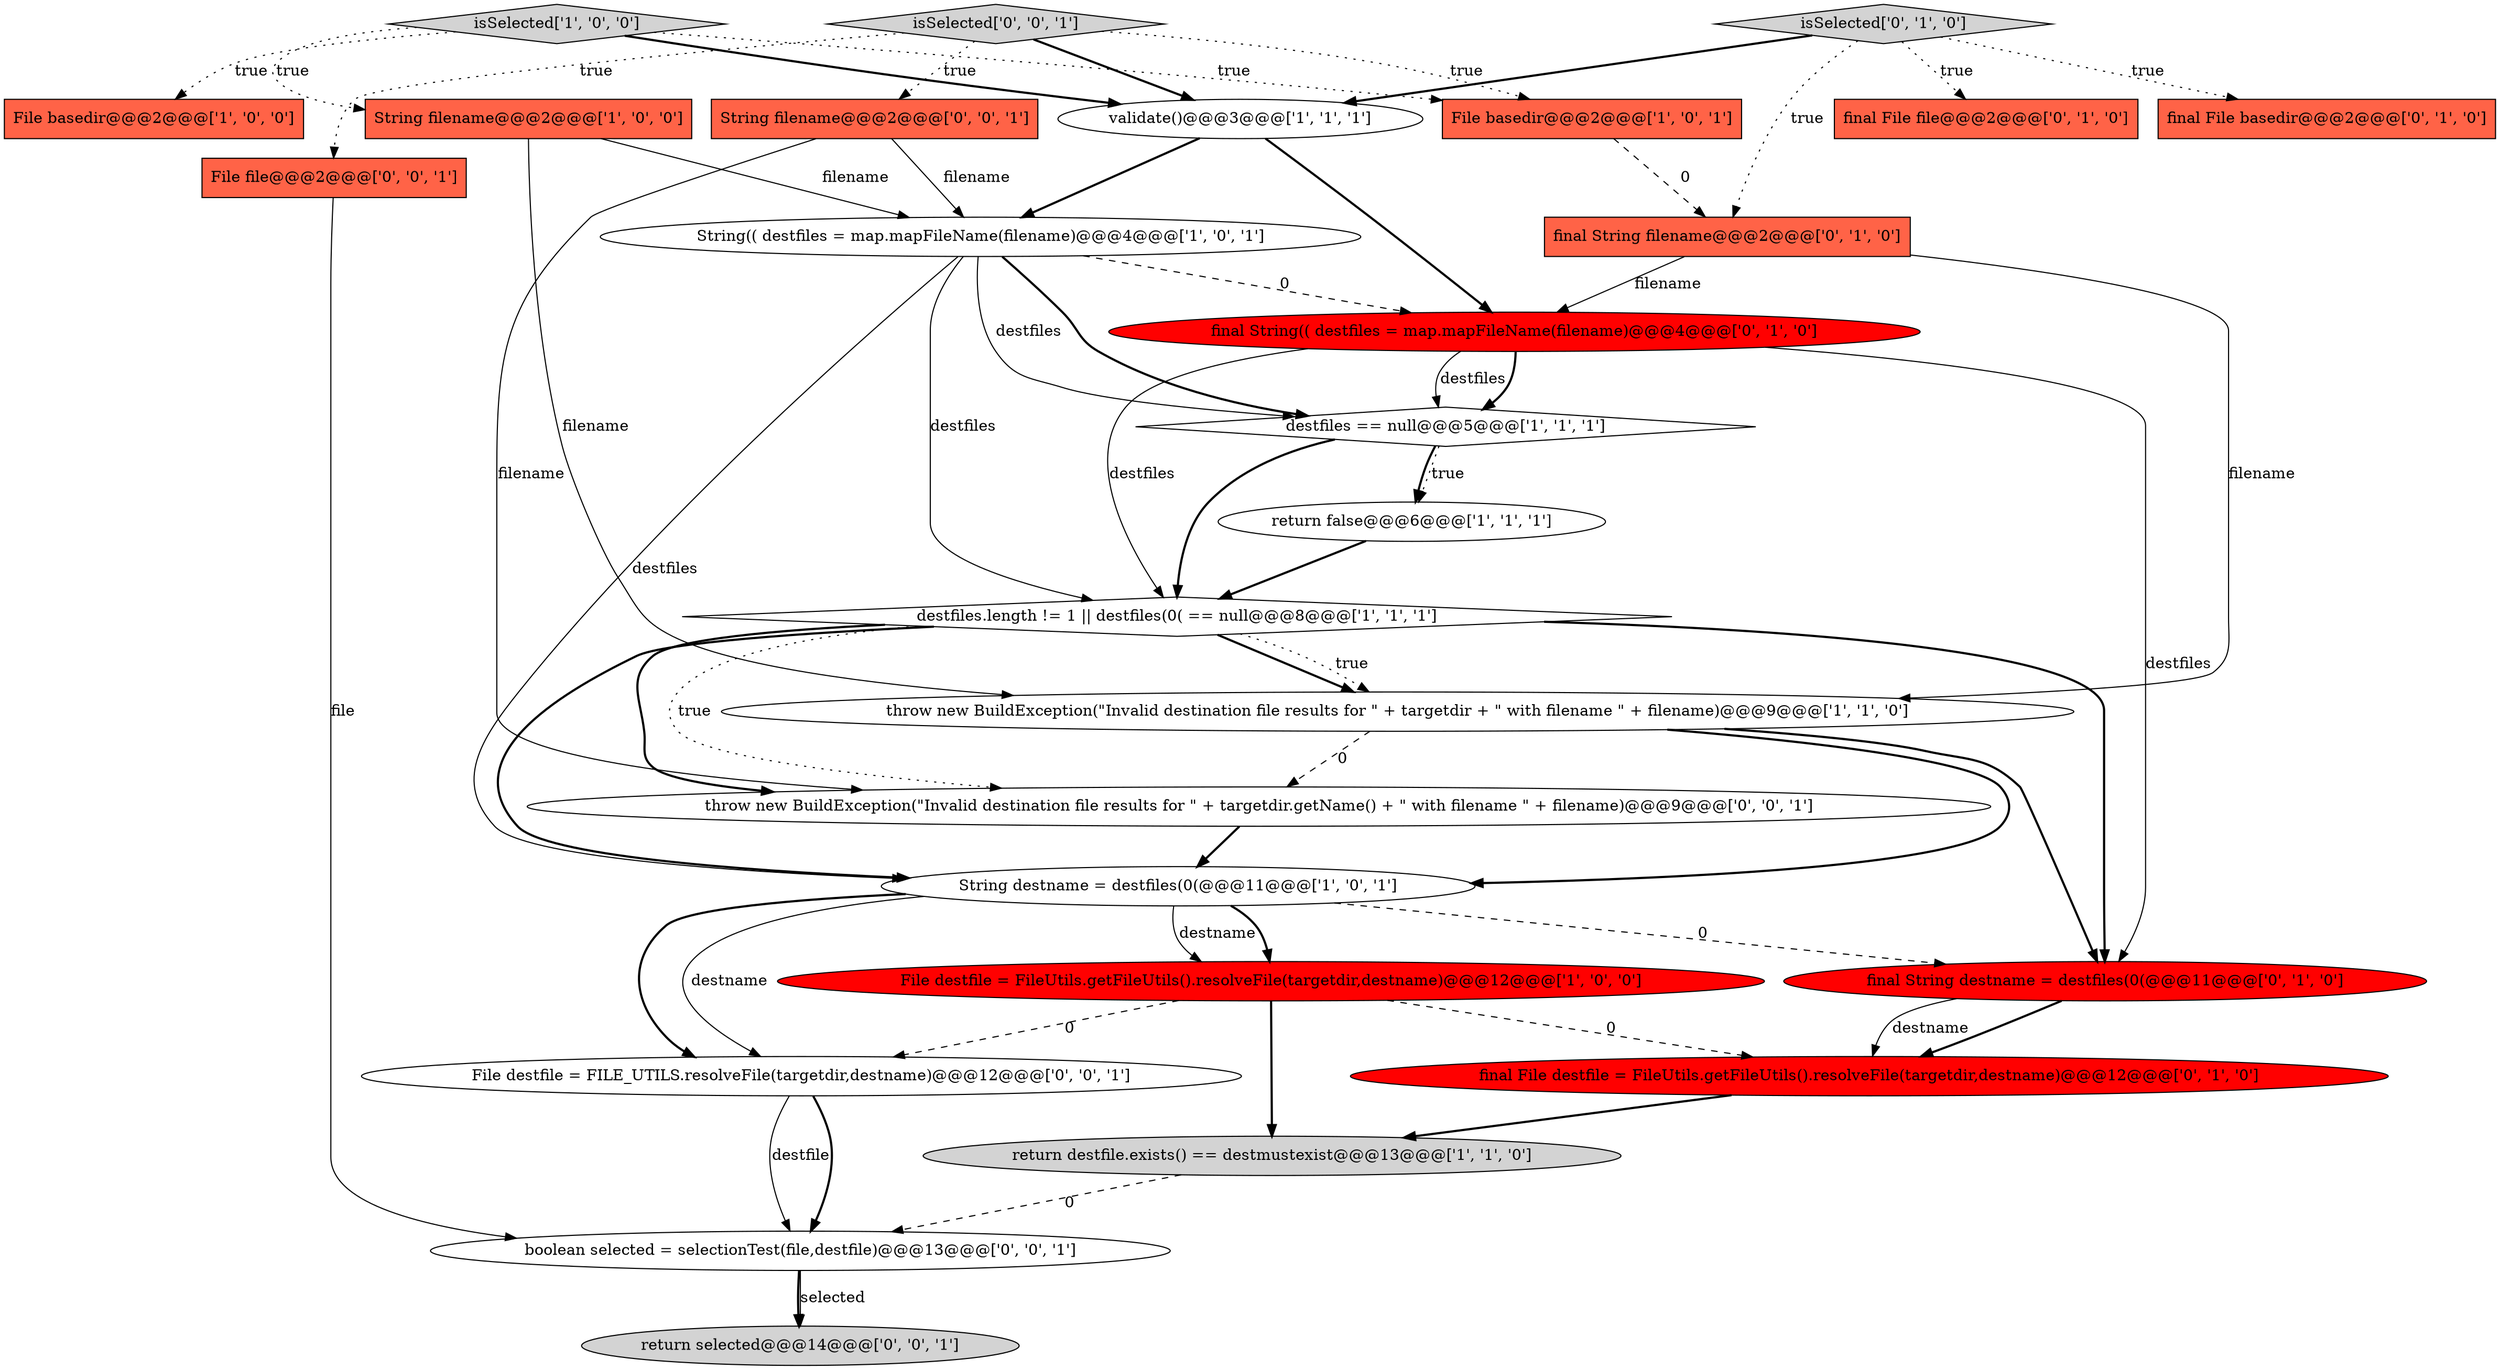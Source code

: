 digraph {
10 [style = filled, label = "return destfile.exists() == destmustexist@@@13@@@['1', '1', '0']", fillcolor = lightgray, shape = ellipse image = "AAA0AAABBB1BBB"];
18 [style = filled, label = "final File file@@@2@@@['0', '1', '0']", fillcolor = tomato, shape = box image = "AAA0AAABBB2BBB"];
20 [style = filled, label = "boolean selected = selectionTest(file,destfile)@@@13@@@['0', '0', '1']", fillcolor = white, shape = ellipse image = "AAA0AAABBB3BBB"];
1 [style = filled, label = "isSelected['1', '0', '0']", fillcolor = lightgray, shape = diamond image = "AAA0AAABBB1BBB"];
12 [style = filled, label = "File basedir@@@2@@@['1', '0', '1']", fillcolor = tomato, shape = box image = "AAA0AAABBB1BBB"];
16 [style = filled, label = "final File destfile = FileUtils.getFileUtils().resolveFile(targetdir,destname)@@@12@@@['0', '1', '0']", fillcolor = red, shape = ellipse image = "AAA1AAABBB2BBB"];
13 [style = filled, label = "final File basedir@@@2@@@['0', '1', '0']", fillcolor = tomato, shape = box image = "AAA0AAABBB2BBB"];
23 [style = filled, label = "throw new BuildException(\"Invalid destination file results for \" + targetdir.getName() + \" with filename \" + filename)@@@9@@@['0', '0', '1']", fillcolor = white, shape = ellipse image = "AAA0AAABBB3BBB"];
24 [style = filled, label = "File file@@@2@@@['0', '0', '1']", fillcolor = tomato, shape = box image = "AAA0AAABBB3BBB"];
2 [style = filled, label = "throw new BuildException(\"Invalid destination file results for \" + targetdir + \" with filename \" + filename)@@@9@@@['1', '1', '0']", fillcolor = white, shape = ellipse image = "AAA0AAABBB1BBB"];
25 [style = filled, label = "isSelected['0', '0', '1']", fillcolor = lightgray, shape = diamond image = "AAA0AAABBB3BBB"];
3 [style = filled, label = "destfiles.length != 1 || destfiles(0( == null@@@8@@@['1', '1', '1']", fillcolor = white, shape = diamond image = "AAA0AAABBB1BBB"];
19 [style = filled, label = "final String filename@@@2@@@['0', '1', '0']", fillcolor = tomato, shape = box image = "AAA1AAABBB2BBB"];
5 [style = filled, label = "String filename@@@2@@@['1', '0', '0']", fillcolor = tomato, shape = box image = "AAA0AAABBB1BBB"];
9 [style = filled, label = "File destfile = FileUtils.getFileUtils().resolveFile(targetdir,destname)@@@12@@@['1', '0', '0']", fillcolor = red, shape = ellipse image = "AAA1AAABBB1BBB"];
21 [style = filled, label = "String filename@@@2@@@['0', '0', '1']", fillcolor = tomato, shape = box image = "AAA0AAABBB3BBB"];
4 [style = filled, label = "return false@@@6@@@['1', '1', '1']", fillcolor = white, shape = ellipse image = "AAA0AAABBB1BBB"];
14 [style = filled, label = "final String destname = destfiles(0(@@@11@@@['0', '1', '0']", fillcolor = red, shape = ellipse image = "AAA1AAABBB2BBB"];
11 [style = filled, label = "validate()@@@3@@@['1', '1', '1']", fillcolor = white, shape = ellipse image = "AAA0AAABBB1BBB"];
8 [style = filled, label = "destfiles == null@@@5@@@['1', '1', '1']", fillcolor = white, shape = diamond image = "AAA0AAABBB1BBB"];
6 [style = filled, label = "String destname = destfiles(0(@@@11@@@['1', '0', '1']", fillcolor = white, shape = ellipse image = "AAA0AAABBB1BBB"];
17 [style = filled, label = "isSelected['0', '1', '0']", fillcolor = lightgray, shape = diamond image = "AAA0AAABBB2BBB"];
22 [style = filled, label = "return selected@@@14@@@['0', '0', '1']", fillcolor = lightgray, shape = ellipse image = "AAA0AAABBB3BBB"];
26 [style = filled, label = "File destfile = FILE_UTILS.resolveFile(targetdir,destname)@@@12@@@['0', '0', '1']", fillcolor = white, shape = ellipse image = "AAA0AAABBB3BBB"];
0 [style = filled, label = "File basedir@@@2@@@['1', '0', '0']", fillcolor = tomato, shape = box image = "AAA0AAABBB1BBB"];
7 [style = filled, label = "String(( destfiles = map.mapFileName(filename)@@@4@@@['1', '0', '1']", fillcolor = white, shape = ellipse image = "AAA0AAABBB1BBB"];
15 [style = filled, label = "final String(( destfiles = map.mapFileName(filename)@@@4@@@['0', '1', '0']", fillcolor = red, shape = ellipse image = "AAA1AAABBB2BBB"];
2->23 [style = dashed, label="0"];
14->16 [style = bold, label=""];
15->3 [style = solid, label="destfiles"];
4->3 [style = bold, label=""];
9->16 [style = dashed, label="0"];
6->26 [style = bold, label=""];
25->21 [style = dotted, label="true"];
21->7 [style = solid, label="filename"];
17->18 [style = dotted, label="true"];
16->10 [style = bold, label=""];
6->9 [style = solid, label="destname"];
2->6 [style = bold, label=""];
19->2 [style = solid, label="filename"];
5->2 [style = solid, label="filename"];
3->14 [style = bold, label=""];
8->3 [style = bold, label=""];
7->8 [style = solid, label="destfiles"];
3->6 [style = bold, label=""];
25->12 [style = dotted, label="true"];
25->24 [style = dotted, label="true"];
9->10 [style = bold, label=""];
6->14 [style = dashed, label="0"];
7->8 [style = bold, label=""];
6->26 [style = solid, label="destname"];
15->14 [style = solid, label="destfiles"];
15->8 [style = solid, label="destfiles"];
8->4 [style = dotted, label="true"];
11->15 [style = bold, label=""];
5->7 [style = solid, label="filename"];
21->23 [style = solid, label="filename"];
1->11 [style = bold, label=""];
20->22 [style = bold, label=""];
20->22 [style = solid, label="selected"];
3->23 [style = bold, label=""];
7->6 [style = solid, label="destfiles"];
3->2 [style = bold, label=""];
12->19 [style = dashed, label="0"];
25->11 [style = bold, label=""];
23->6 [style = bold, label=""];
2->14 [style = bold, label=""];
26->20 [style = solid, label="destfile"];
1->12 [style = dotted, label="true"];
17->19 [style = dotted, label="true"];
9->26 [style = dashed, label="0"];
3->23 [style = dotted, label="true"];
7->15 [style = dashed, label="0"];
24->20 [style = solid, label="file"];
10->20 [style = dashed, label="0"];
19->15 [style = solid, label="filename"];
1->0 [style = dotted, label="true"];
7->3 [style = solid, label="destfiles"];
8->4 [style = bold, label=""];
6->9 [style = bold, label=""];
17->13 [style = dotted, label="true"];
15->8 [style = bold, label=""];
1->5 [style = dotted, label="true"];
11->7 [style = bold, label=""];
26->20 [style = bold, label=""];
3->2 [style = dotted, label="true"];
14->16 [style = solid, label="destname"];
17->11 [style = bold, label=""];
}
